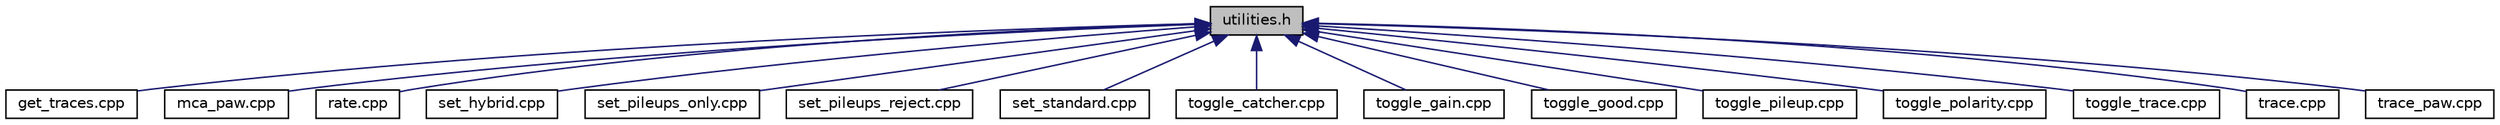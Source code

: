 digraph "utilities.h"
{
  edge [fontname="Helvetica",fontsize="10",labelfontname="Helvetica",labelfontsize="10"];
  node [fontname="Helvetica",fontsize="10",shape=record];
  Node1 [label="utilities.h",height=0.2,width=0.4,color="black", fillcolor="grey75", style="filled", fontcolor="black"];
  Node1 -> Node2 [dir="back",color="midnightblue",fontsize="10",style="solid",fontname="Helvetica"];
  Node2 [label="get_traces.cpp",height=0.2,width=0.4,color="black", fillcolor="white", style="filled",URL="$dd/dc1/get__traces_8cpp.html"];
  Node1 -> Node3 [dir="back",color="midnightblue",fontsize="10",style="solid",fontname="Helvetica"];
  Node3 [label="mca_paw.cpp",height=0.2,width=0.4,color="black", fillcolor="white", style="filled",URL="$d8/d3e/mca__paw_8cpp.html"];
  Node1 -> Node4 [dir="back",color="midnightblue",fontsize="10",style="solid",fontname="Helvetica"];
  Node4 [label="rate.cpp",height=0.2,width=0.4,color="black", fillcolor="white", style="filled",URL="$d3/d78/rate_8cpp.html"];
  Node1 -> Node5 [dir="back",color="midnightblue",fontsize="10",style="solid",fontname="Helvetica"];
  Node5 [label="set_hybrid.cpp",height=0.2,width=0.4,color="black", fillcolor="white", style="filled",URL="$da/d0b/set__hybrid_8cpp.html"];
  Node1 -> Node6 [dir="back",color="midnightblue",fontsize="10",style="solid",fontname="Helvetica"];
  Node6 [label="set_pileups_only.cpp",height=0.2,width=0.4,color="black", fillcolor="white", style="filled",URL="$d8/d66/set__pileups__only_8cpp.html"];
  Node1 -> Node7 [dir="back",color="midnightblue",fontsize="10",style="solid",fontname="Helvetica"];
  Node7 [label="set_pileups_reject.cpp",height=0.2,width=0.4,color="black", fillcolor="white", style="filled",URL="$d6/d03/set__pileups__reject_8cpp.html"];
  Node1 -> Node8 [dir="back",color="midnightblue",fontsize="10",style="solid",fontname="Helvetica"];
  Node8 [label="set_standard.cpp",height=0.2,width=0.4,color="black", fillcolor="white", style="filled",URL="$d7/d1d/set__standard_8cpp.html"];
  Node1 -> Node9 [dir="back",color="midnightblue",fontsize="10",style="solid",fontname="Helvetica"];
  Node9 [label="toggle_catcher.cpp",height=0.2,width=0.4,color="black", fillcolor="white", style="filled",URL="$d9/d7a/toggle__catcher_8cpp.html"];
  Node1 -> Node10 [dir="back",color="midnightblue",fontsize="10",style="solid",fontname="Helvetica"];
  Node10 [label="toggle_gain.cpp",height=0.2,width=0.4,color="black", fillcolor="white", style="filled",URL="$de/d40/toggle__gain_8cpp.html"];
  Node1 -> Node11 [dir="back",color="midnightblue",fontsize="10",style="solid",fontname="Helvetica"];
  Node11 [label="toggle_good.cpp",height=0.2,width=0.4,color="black", fillcolor="white", style="filled",URL="$d6/d0a/toggle__good_8cpp.html"];
  Node1 -> Node12 [dir="back",color="midnightblue",fontsize="10",style="solid",fontname="Helvetica"];
  Node12 [label="toggle_pileup.cpp",height=0.2,width=0.4,color="black", fillcolor="white", style="filled",URL="$d2/d00/toggle__pileup_8cpp.html"];
  Node1 -> Node13 [dir="back",color="midnightblue",fontsize="10",style="solid",fontname="Helvetica"];
  Node13 [label="toggle_polarity.cpp",height=0.2,width=0.4,color="black", fillcolor="white", style="filled",URL="$df/d1b/toggle__polarity_8cpp.html"];
  Node1 -> Node14 [dir="back",color="midnightblue",fontsize="10",style="solid",fontname="Helvetica"];
  Node14 [label="toggle_trace.cpp",height=0.2,width=0.4,color="black", fillcolor="white", style="filled",URL="$d4/dc9/toggle__trace_8cpp.html"];
  Node1 -> Node15 [dir="back",color="midnightblue",fontsize="10",style="solid",fontname="Helvetica"];
  Node15 [label="trace.cpp",height=0.2,width=0.4,color="black", fillcolor="white", style="filled",URL="$d9/d55/trace_8cpp.html"];
  Node1 -> Node16 [dir="back",color="midnightblue",fontsize="10",style="solid",fontname="Helvetica"];
  Node16 [label="trace_paw.cpp",height=0.2,width=0.4,color="black", fillcolor="white", style="filled",URL="$d1/de6/trace__paw_8cpp.html"];
}
